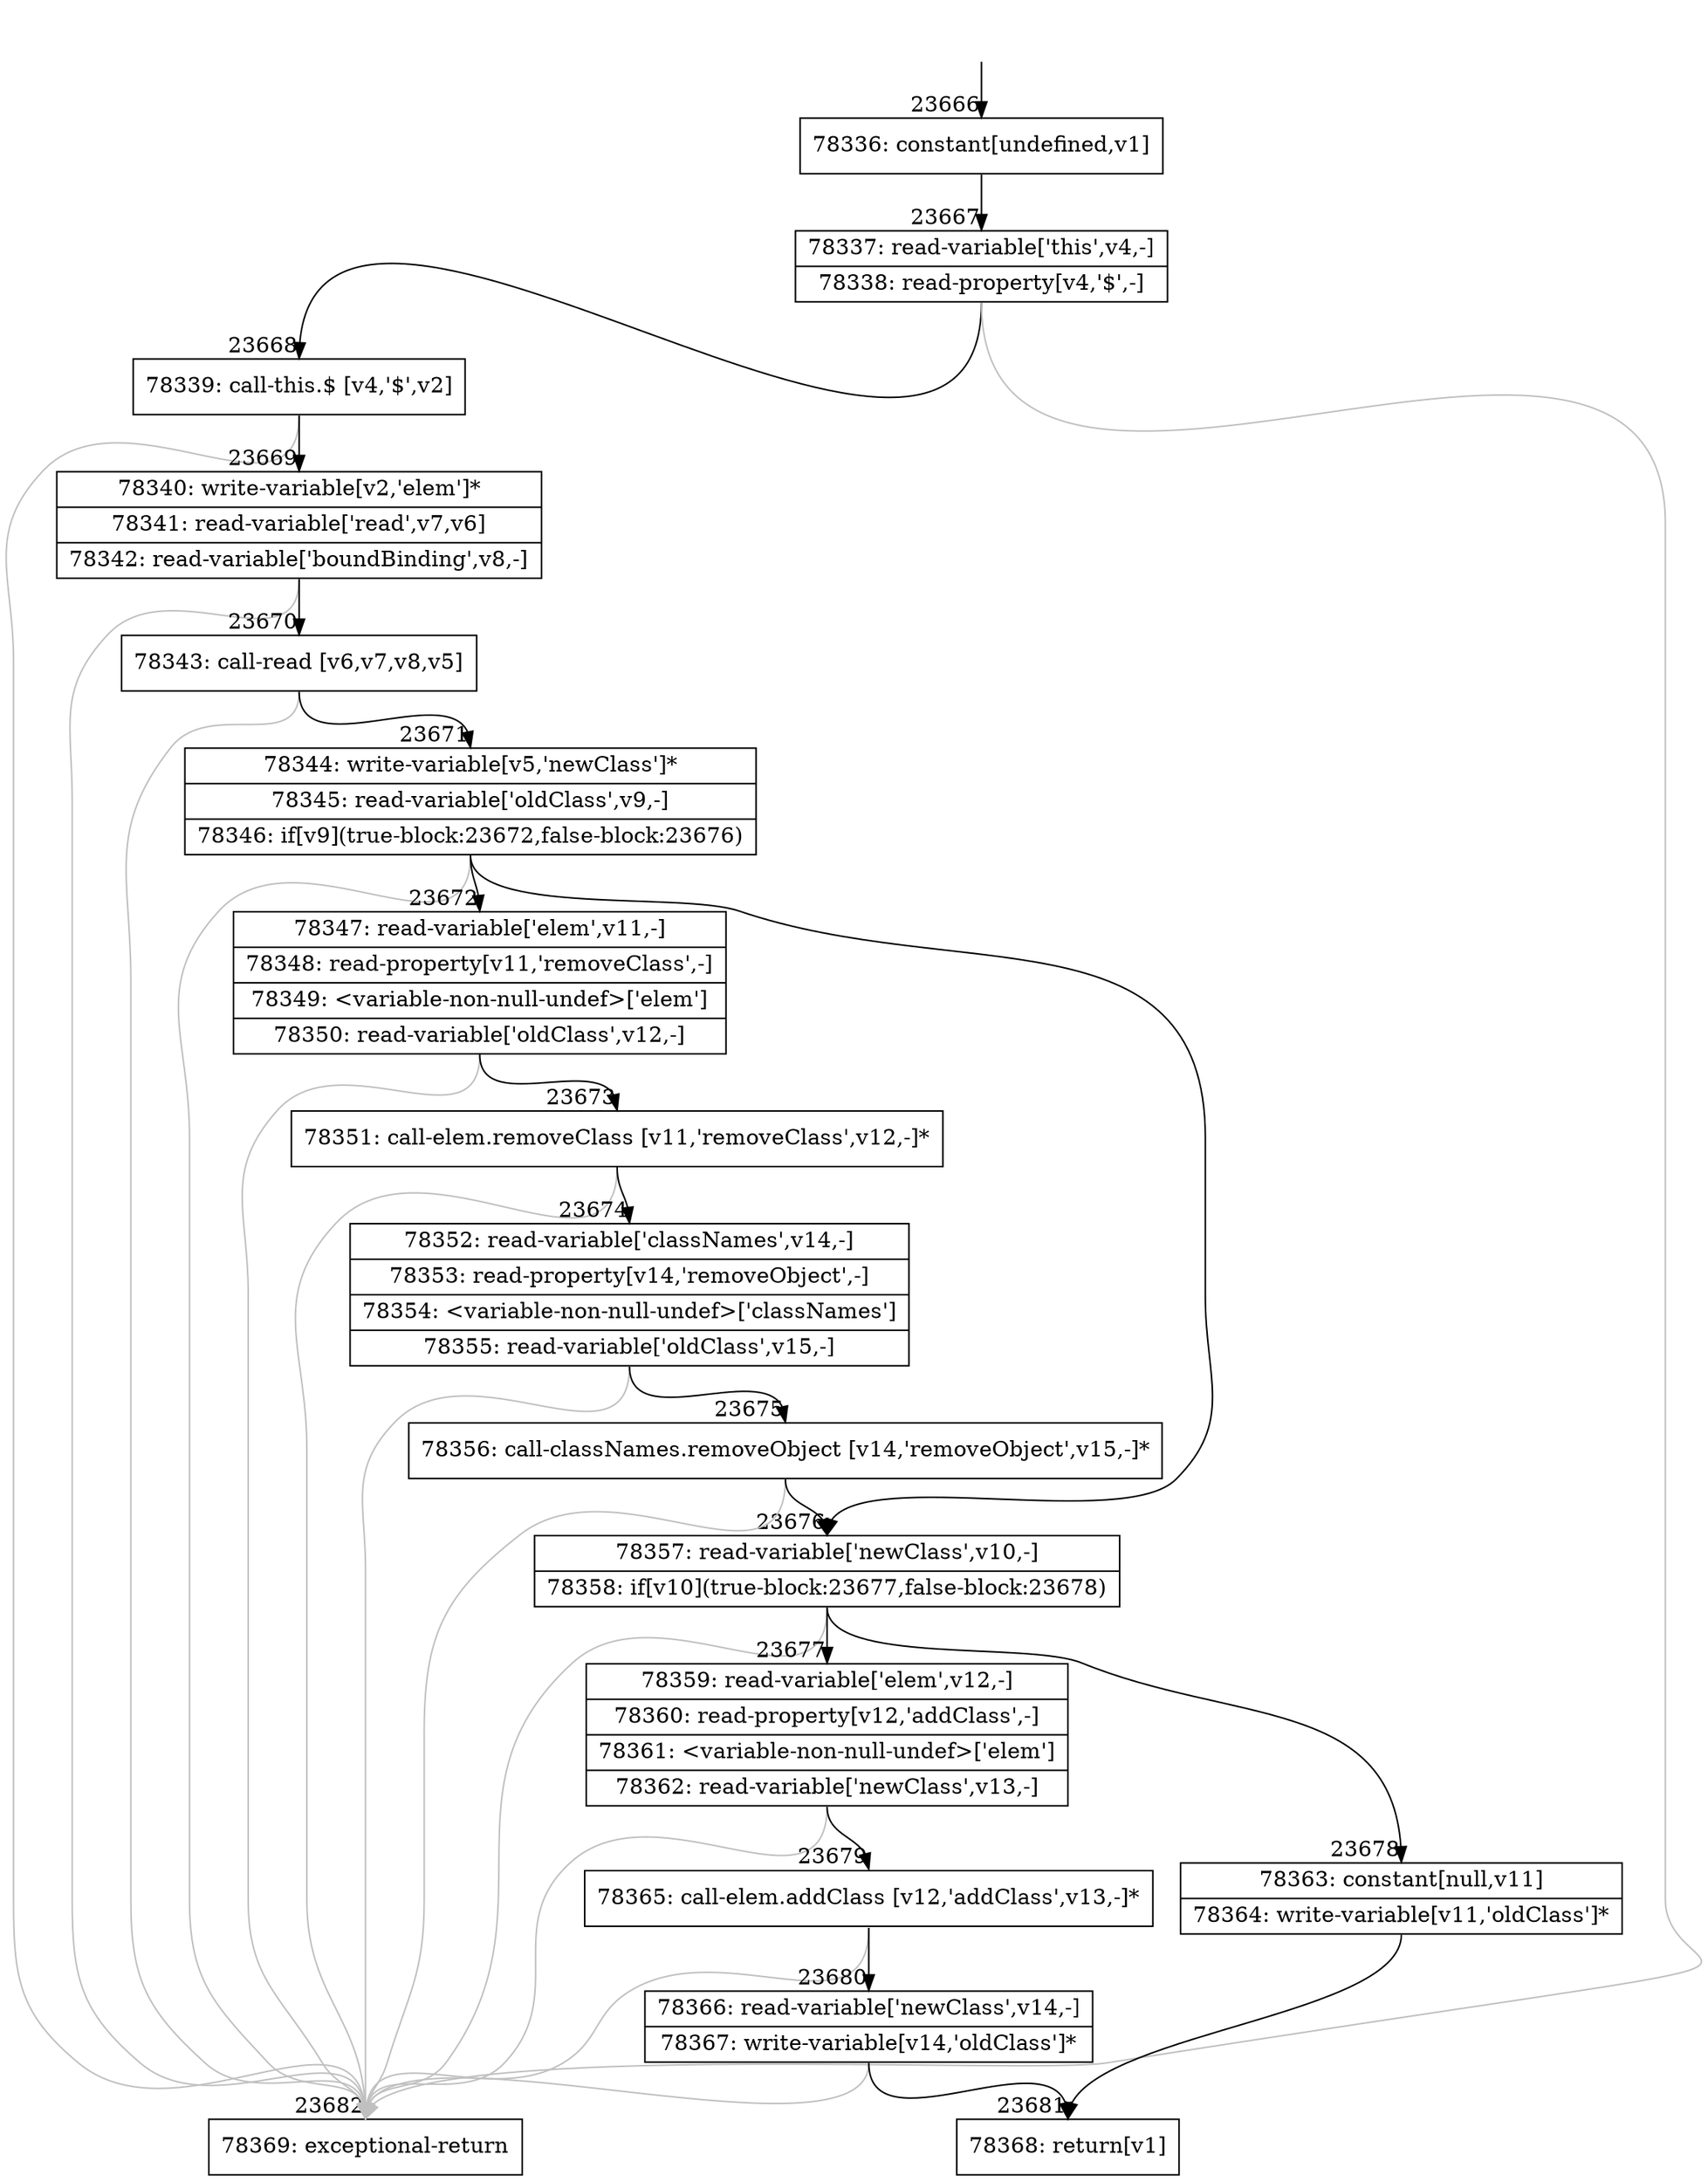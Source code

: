 digraph {
rankdir="TD"
BB_entry2072[shape=none,label=""];
BB_entry2072 -> BB23666 [tailport=s, headport=n, headlabel="    23666"]
BB23666 [shape=record label="{78336: constant[undefined,v1]}" ] 
BB23666 -> BB23667 [tailport=s, headport=n, headlabel="      23667"]
BB23667 [shape=record label="{78337: read-variable['this',v4,-]|78338: read-property[v4,'$',-]}" ] 
BB23667 -> BB23668 [tailport=s, headport=n, headlabel="      23668"]
BB23667 -> BB23682 [tailport=s, headport=n, color=gray, headlabel="      23682"]
BB23668 [shape=record label="{78339: call-this.$ [v4,'$',v2]}" ] 
BB23668 -> BB23669 [tailport=s, headport=n, headlabel="      23669"]
BB23668 -> BB23682 [tailport=s, headport=n, color=gray]
BB23669 [shape=record label="{78340: write-variable[v2,'elem']*|78341: read-variable['read',v7,v6]|78342: read-variable['boundBinding',v8,-]}" ] 
BB23669 -> BB23670 [tailport=s, headport=n, headlabel="      23670"]
BB23669 -> BB23682 [tailport=s, headport=n, color=gray]
BB23670 [shape=record label="{78343: call-read [v6,v7,v8,v5]}" ] 
BB23670 -> BB23671 [tailport=s, headport=n, headlabel="      23671"]
BB23670 -> BB23682 [tailport=s, headport=n, color=gray]
BB23671 [shape=record label="{78344: write-variable[v5,'newClass']*|78345: read-variable['oldClass',v9,-]|78346: if[v9](true-block:23672,false-block:23676)}" ] 
BB23671 -> BB23672 [tailport=s, headport=n, headlabel="      23672"]
BB23671 -> BB23676 [tailport=s, headport=n, headlabel="      23676"]
BB23671 -> BB23682 [tailport=s, headport=n, color=gray]
BB23672 [shape=record label="{78347: read-variable['elem',v11,-]|78348: read-property[v11,'removeClass',-]|78349: \<variable-non-null-undef\>['elem']|78350: read-variable['oldClass',v12,-]}" ] 
BB23672 -> BB23673 [tailport=s, headport=n, headlabel="      23673"]
BB23672 -> BB23682 [tailport=s, headport=n, color=gray]
BB23673 [shape=record label="{78351: call-elem.removeClass [v11,'removeClass',v12,-]*}" ] 
BB23673 -> BB23674 [tailport=s, headport=n, headlabel="      23674"]
BB23673 -> BB23682 [tailport=s, headport=n, color=gray]
BB23674 [shape=record label="{78352: read-variable['classNames',v14,-]|78353: read-property[v14,'removeObject',-]|78354: \<variable-non-null-undef\>['classNames']|78355: read-variable['oldClass',v15,-]}" ] 
BB23674 -> BB23675 [tailport=s, headport=n, headlabel="      23675"]
BB23674 -> BB23682 [tailport=s, headport=n, color=gray]
BB23675 [shape=record label="{78356: call-classNames.removeObject [v14,'removeObject',v15,-]*}" ] 
BB23675 -> BB23676 [tailport=s, headport=n]
BB23675 -> BB23682 [tailport=s, headport=n, color=gray]
BB23676 [shape=record label="{78357: read-variable['newClass',v10,-]|78358: if[v10](true-block:23677,false-block:23678)}" ] 
BB23676 -> BB23677 [tailport=s, headport=n, headlabel="      23677"]
BB23676 -> BB23678 [tailport=s, headport=n, headlabel="      23678"]
BB23676 -> BB23682 [tailport=s, headport=n, color=gray]
BB23677 [shape=record label="{78359: read-variable['elem',v12,-]|78360: read-property[v12,'addClass',-]|78361: \<variable-non-null-undef\>['elem']|78362: read-variable['newClass',v13,-]}" ] 
BB23677 -> BB23679 [tailport=s, headport=n, headlabel="      23679"]
BB23677 -> BB23682 [tailport=s, headport=n, color=gray]
BB23678 [shape=record label="{78363: constant[null,v11]|78364: write-variable[v11,'oldClass']*}" ] 
BB23678 -> BB23681 [tailport=s, headport=n, headlabel="      23681"]
BB23679 [shape=record label="{78365: call-elem.addClass [v12,'addClass',v13,-]*}" ] 
BB23679 -> BB23680 [tailport=s, headport=n, headlabel="      23680"]
BB23679 -> BB23682 [tailport=s, headport=n, color=gray]
BB23680 [shape=record label="{78366: read-variable['newClass',v14,-]|78367: write-variable[v14,'oldClass']*}" ] 
BB23680 -> BB23681 [tailport=s, headport=n]
BB23680 -> BB23682 [tailport=s, headport=n, color=gray]
BB23681 [shape=record label="{78368: return[v1]}" ] 
BB23682 [shape=record label="{78369: exceptional-return}" ] 
//#$~ 44807
}

